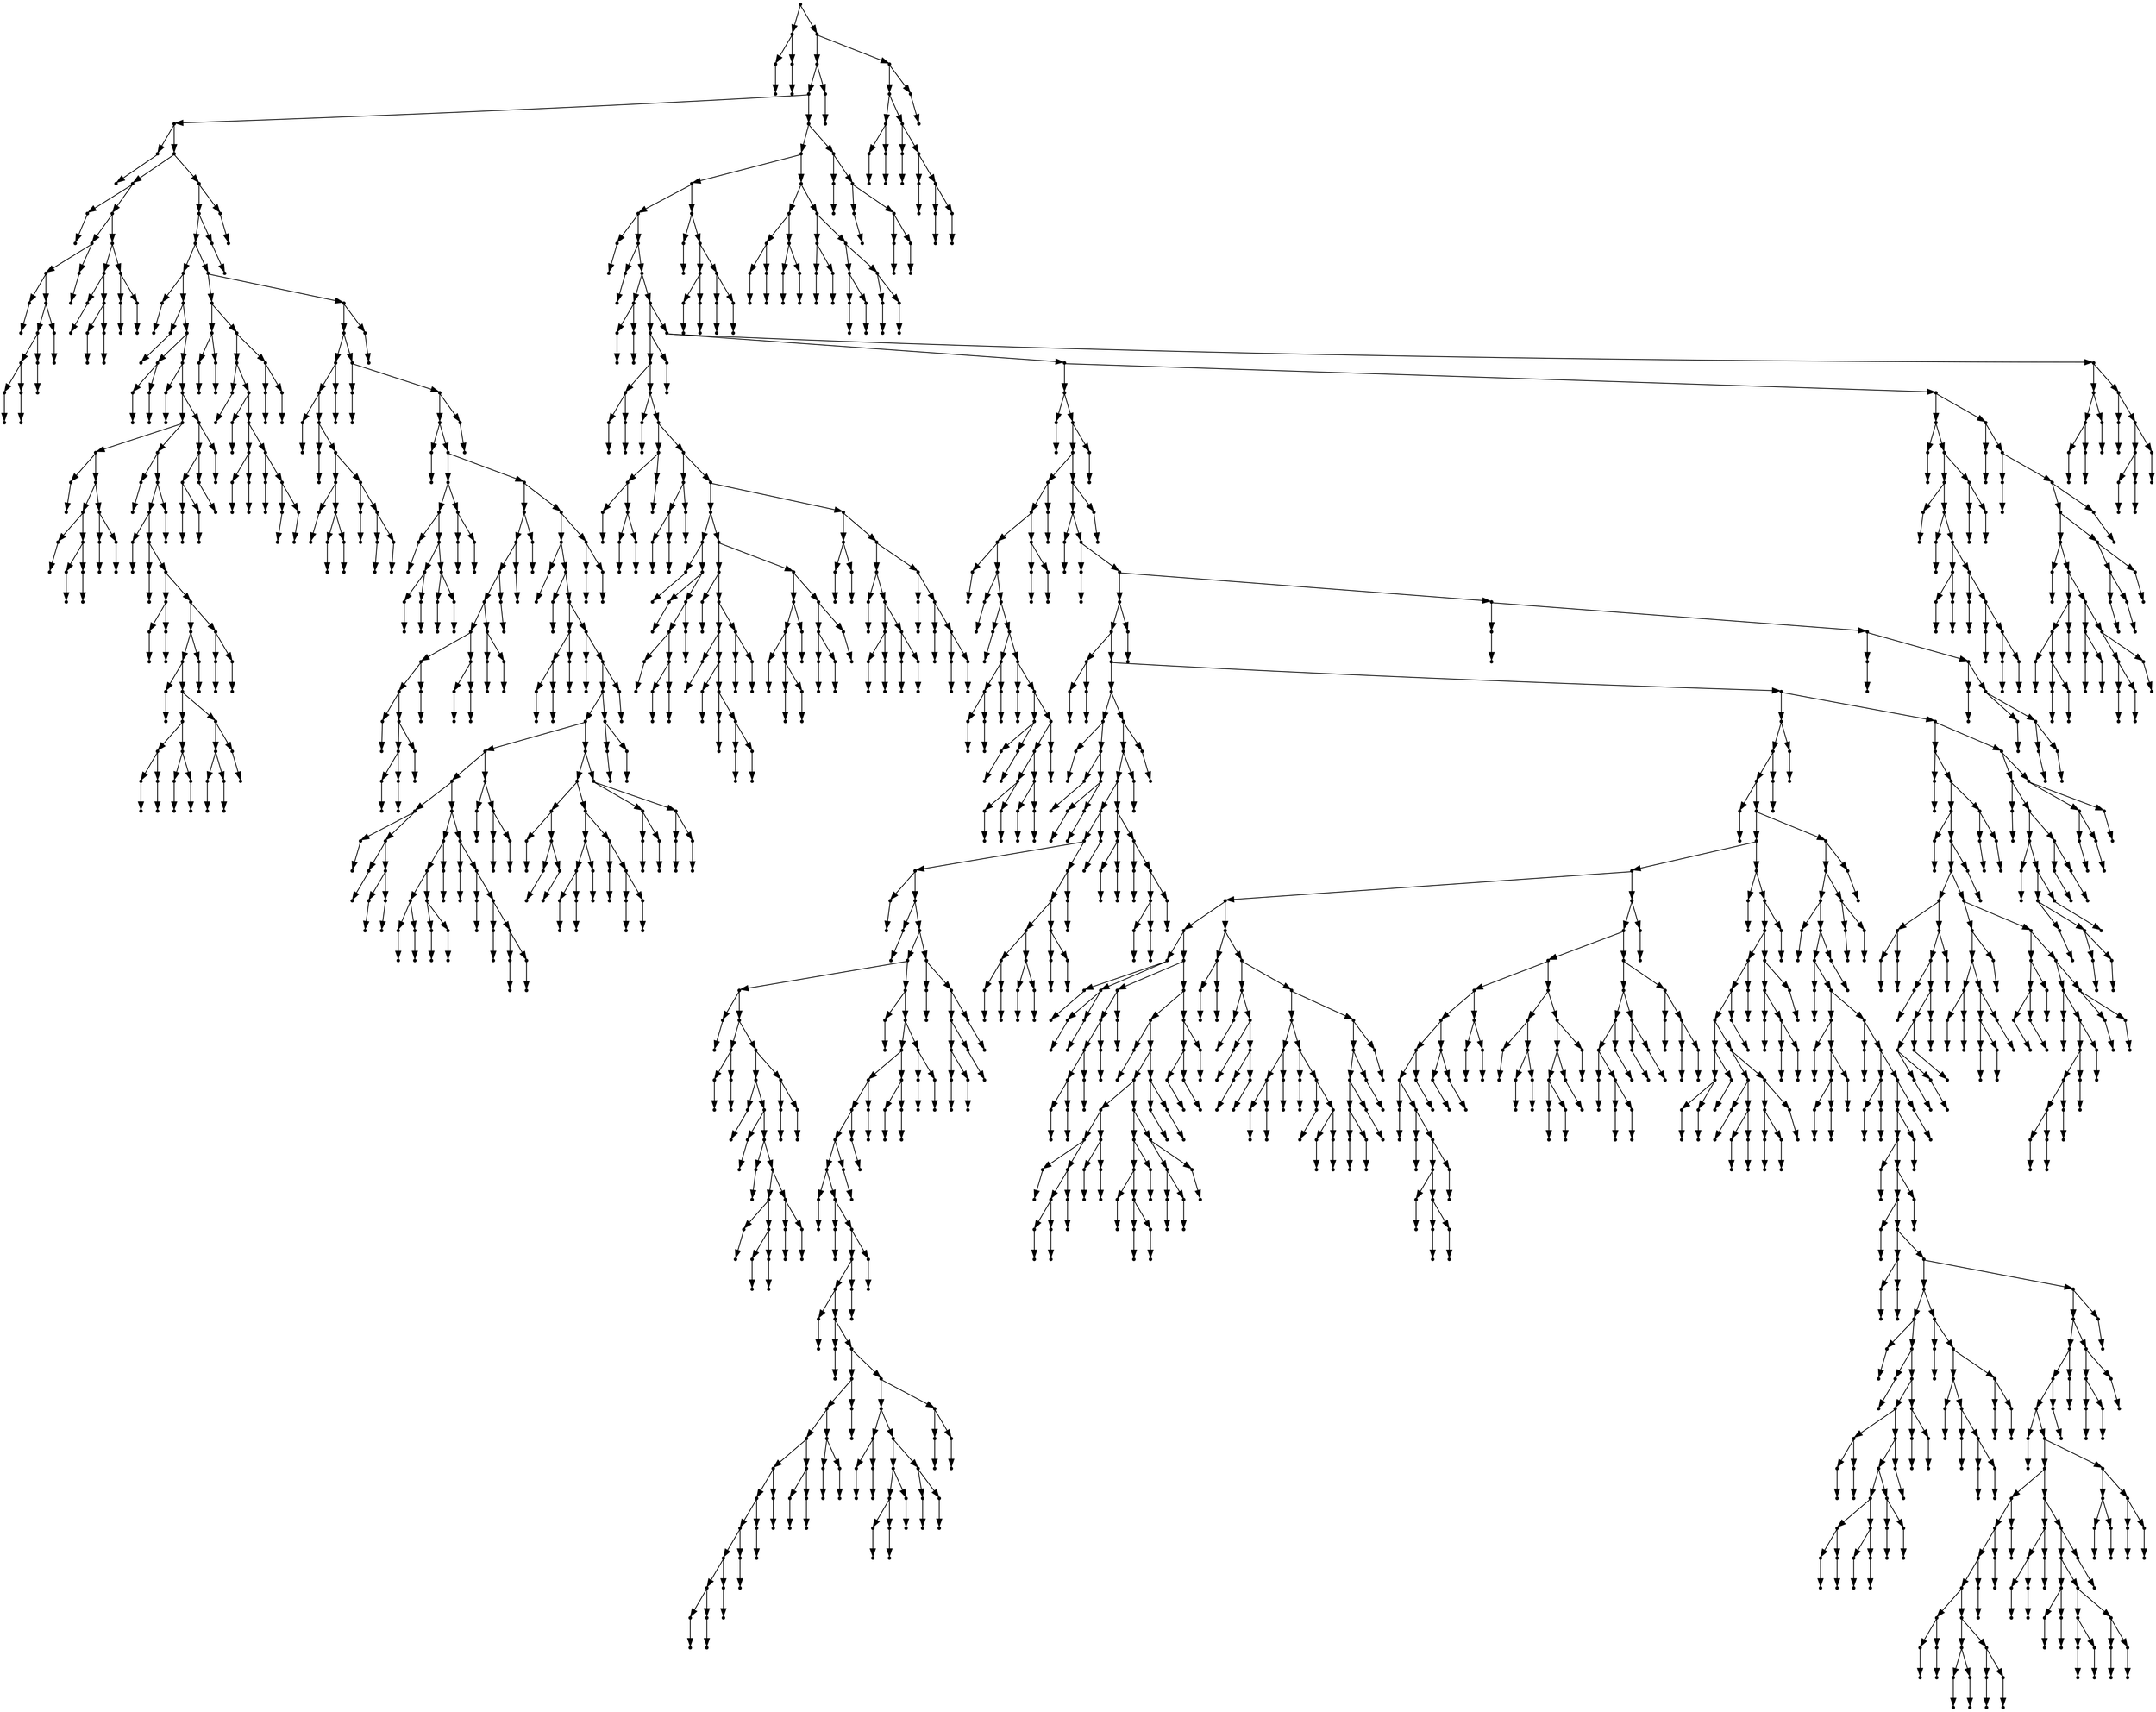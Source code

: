 digraph {
  1648 [shape=point];
  4 [shape=point];
  1 [shape=point];
  0 [shape=point];
  3 [shape=point];
  2 [shape=point];
  1647 [shape=point];
  1626 [shape=point];
  1623 [shape=point];
  396 [shape=point];
  6 [shape=point];
  5 [shape=point];
  395 [shape=point];
  41 [shape=point];
  8 [shape=point];
  7 [shape=point];
  40 [shape=point];
  25 [shape=point];
  22 [shape=point];
  10 [shape=point];
  9 [shape=point];
  21 [shape=point];
  18 [shape=point];
  15 [shape=point];
  12 [shape=point];
  11 [shape=point];
  14 [shape=point];
  13 [shape=point];
  17 [shape=point];
  16 [shape=point];
  20 [shape=point];
  19 [shape=point];
  24 [shape=point];
  23 [shape=point];
  39 [shape=point];
  33 [shape=point];
  27 [shape=point];
  26 [shape=point];
  32 [shape=point];
  29 [shape=point];
  28 [shape=point];
  31 [shape=point];
  30 [shape=point];
  38 [shape=point];
  35 [shape=point];
  34 [shape=point];
  37 [shape=point];
  36 [shape=point];
  394 [shape=point];
  391 [shape=point];
  388 [shape=point];
  136 [shape=point];
  43 [shape=point];
  42 [shape=point];
  135 [shape=point];
  45 [shape=point];
  44 [shape=point];
  134 [shape=point];
  50 [shape=point];
  47 [shape=point];
  46 [shape=point];
  49 [shape=point];
  48 [shape=point];
  133 [shape=point];
  52 [shape=point];
  51 [shape=point];
  132 [shape=point];
  120 [shape=point];
  69 [shape=point];
  54 [shape=point];
  53 [shape=point];
  68 [shape=point];
  62 [shape=point];
  56 [shape=point];
  55 [shape=point];
  61 [shape=point];
  58 [shape=point];
  57 [shape=point];
  60 [shape=point];
  59 [shape=point];
  67 [shape=point];
  64 [shape=point];
  63 [shape=point];
  66 [shape=point];
  65 [shape=point];
  119 [shape=point];
  71 [shape=point];
  70 [shape=point];
  118 [shape=point];
  115 [shape=point];
  73 [shape=point];
  72 [shape=point];
  114 [shape=point];
  75 [shape=point];
  74 [shape=point];
  113 [shape=point];
  80 [shape=point];
  77 [shape=point];
  76 [shape=point];
  79 [shape=point];
  78 [shape=point];
  112 [shape=point];
  106 [shape=point];
  103 [shape=point];
  82 [shape=point];
  81 [shape=point];
  102 [shape=point];
  93 [shape=point];
  87 [shape=point];
  84 [shape=point];
  83 [shape=point];
  86 [shape=point];
  85 [shape=point];
  92 [shape=point];
  89 [shape=point];
  88 [shape=point];
  91 [shape=point];
  90 [shape=point];
  101 [shape=point];
  98 [shape=point];
  95 [shape=point];
  94 [shape=point];
  97 [shape=point];
  96 [shape=point];
  100 [shape=point];
  99 [shape=point];
  105 [shape=point];
  104 [shape=point];
  111 [shape=point];
  108 [shape=point];
  107 [shape=point];
  110 [shape=point];
  109 [shape=point];
  117 [shape=point];
  116 [shape=point];
  131 [shape=point];
  128 [shape=point];
  125 [shape=point];
  122 [shape=point];
  121 [shape=point];
  124 [shape=point];
  123 [shape=point];
  127 [shape=point];
  126 [shape=point];
  130 [shape=point];
  129 [shape=point];
  387 [shape=point];
  168 [shape=point];
  141 [shape=point];
  138 [shape=point];
  137 [shape=point];
  140 [shape=point];
  139 [shape=point];
  167 [shape=point];
  161 [shape=point];
  143 [shape=point];
  142 [shape=point];
  160 [shape=point];
  145 [shape=point];
  144 [shape=point];
  159 [shape=point];
  150 [shape=point];
  147 [shape=point];
  146 [shape=point];
  149 [shape=point];
  148 [shape=point];
  158 [shape=point];
  152 [shape=point];
  151 [shape=point];
  157 [shape=point];
  154 [shape=point];
  153 [shape=point];
  156 [shape=point];
  155 [shape=point];
  166 [shape=point];
  163 [shape=point];
  162 [shape=point];
  165 [shape=point];
  164 [shape=point];
  386 [shape=point];
  383 [shape=point];
  194 [shape=point];
  191 [shape=point];
  170 [shape=point];
  169 [shape=point];
  190 [shape=point];
  172 [shape=point];
  171 [shape=point];
  189 [shape=point];
  180 [shape=point];
  174 [shape=point];
  173 [shape=point];
  179 [shape=point];
  176 [shape=point];
  175 [shape=point];
  178 [shape=point];
  177 [shape=point];
  188 [shape=point];
  182 [shape=point];
  181 [shape=point];
  187 [shape=point];
  184 [shape=point];
  183 [shape=point];
  186 [shape=point];
  185 [shape=point];
  193 [shape=point];
  192 [shape=point];
  382 [shape=point];
  196 [shape=point];
  195 [shape=point];
  381 [shape=point];
  378 [shape=point];
  198 [shape=point];
  197 [shape=point];
  377 [shape=point];
  218 [shape=point];
  212 [shape=point];
  200 [shape=point];
  199 [shape=point];
  211 [shape=point];
  205 [shape=point];
  202 [shape=point];
  201 [shape=point];
  204 [shape=point];
  203 [shape=point];
  210 [shape=point];
  207 [shape=point];
  206 [shape=point];
  209 [shape=point];
  208 [shape=point];
  217 [shape=point];
  214 [shape=point];
  213 [shape=point];
  216 [shape=point];
  215 [shape=point];
  376 [shape=point];
  253 [shape=point];
  250 [shape=point];
  247 [shape=point];
  244 [shape=point];
  238 [shape=point];
  232 [shape=point];
  229 [shape=point];
  220 [shape=point];
  219 [shape=point];
  228 [shape=point];
  225 [shape=point];
  222 [shape=point];
  221 [shape=point];
  224 [shape=point];
  223 [shape=point];
  227 [shape=point];
  226 [shape=point];
  231 [shape=point];
  230 [shape=point];
  237 [shape=point];
  234 [shape=point];
  233 [shape=point];
  236 [shape=point];
  235 [shape=point];
  243 [shape=point];
  240 [shape=point];
  239 [shape=point];
  242 [shape=point];
  241 [shape=point];
  246 [shape=point];
  245 [shape=point];
  249 [shape=point];
  248 [shape=point];
  252 [shape=point];
  251 [shape=point];
  375 [shape=point];
  369 [shape=point];
  255 [shape=point];
  254 [shape=point];
  368 [shape=point];
  257 [shape=point];
  256 [shape=point];
  367 [shape=point];
  265 [shape=point];
  262 [shape=point];
  259 [shape=point];
  258 [shape=point];
  261 [shape=point];
  260 [shape=point];
  264 [shape=point];
  263 [shape=point];
  366 [shape=point];
  267 [shape=point];
  266 [shape=point];
  365 [shape=point];
  362 [shape=point];
  356 [shape=point];
  317 [shape=point];
  308 [shape=point];
  278 [shape=point];
  269 [shape=point];
  268 [shape=point];
  277 [shape=point];
  271 [shape=point];
  270 [shape=point];
  276 [shape=point];
  273 [shape=point];
  272 [shape=point];
  275 [shape=point];
  274 [shape=point];
  307 [shape=point];
  292 [shape=point];
  289 [shape=point];
  283 [shape=point];
  280 [shape=point];
  279 [shape=point];
  282 [shape=point];
  281 [shape=point];
  288 [shape=point];
  285 [shape=point];
  284 [shape=point];
  287 [shape=point];
  286 [shape=point];
  291 [shape=point];
  290 [shape=point];
  306 [shape=point];
  294 [shape=point];
  293 [shape=point];
  305 [shape=point];
  296 [shape=point];
  295 [shape=point];
  304 [shape=point];
  298 [shape=point];
  297 [shape=point];
  303 [shape=point];
  300 [shape=point];
  299 [shape=point];
  302 [shape=point];
  301 [shape=point];
  316 [shape=point];
  310 [shape=point];
  309 [shape=point];
  315 [shape=point];
  312 [shape=point];
  311 [shape=point];
  314 [shape=point];
  313 [shape=point];
  355 [shape=point];
  343 [shape=point];
  325 [shape=point];
  319 [shape=point];
  318 [shape=point];
  324 [shape=point];
  321 [shape=point];
  320 [shape=point];
  323 [shape=point];
  322 [shape=point];
  342 [shape=point];
  333 [shape=point];
  330 [shape=point];
  327 [shape=point];
  326 [shape=point];
  329 [shape=point];
  328 [shape=point];
  332 [shape=point];
  331 [shape=point];
  341 [shape=point];
  335 [shape=point];
  334 [shape=point];
  340 [shape=point];
  337 [shape=point];
  336 [shape=point];
  339 [shape=point];
  338 [shape=point];
  354 [shape=point];
  348 [shape=point];
  345 [shape=point];
  344 [shape=point];
  347 [shape=point];
  346 [shape=point];
  353 [shape=point];
  350 [shape=point];
  349 [shape=point];
  352 [shape=point];
  351 [shape=point];
  361 [shape=point];
  358 [shape=point];
  357 [shape=point];
  360 [shape=point];
  359 [shape=point];
  364 [shape=point];
  363 [shape=point];
  374 [shape=point];
  371 [shape=point];
  370 [shape=point];
  373 [shape=point];
  372 [shape=point];
  380 [shape=point];
  379 [shape=point];
  385 [shape=point];
  384 [shape=point];
  390 [shape=point];
  389 [shape=point];
  393 [shape=point];
  392 [shape=point];
  1622 [shape=point];
  1610 [shape=point];
  1580 [shape=point];
  1565 [shape=point];
  398 [shape=point];
  397 [shape=point];
  1564 [shape=point];
  400 [shape=point];
  399 [shape=point];
  1563 [shape=point];
  405 [shape=point];
  402 [shape=point];
  401 [shape=point];
  404 [shape=point];
  403 [shape=point];
  1562 [shape=point];
  533 [shape=point];
  530 [shape=point];
  410 [shape=point];
  407 [shape=point];
  406 [shape=point];
  409 [shape=point];
  408 [shape=point];
  529 [shape=point];
  412 [shape=point];
  411 [shape=point];
  528 [shape=point];
  423 [shape=point];
  420 [shape=point];
  414 [shape=point];
  413 [shape=point];
  419 [shape=point];
  416 [shape=point];
  415 [shape=point];
  418 [shape=point];
  417 [shape=point];
  422 [shape=point];
  421 [shape=point];
  527 [shape=point];
  431 [shape=point];
  428 [shape=point];
  425 [shape=point];
  424 [shape=point];
  427 [shape=point];
  426 [shape=point];
  430 [shape=point];
  429 [shape=point];
  526 [shape=point];
  493 [shape=point];
  448 [shape=point];
  433 [shape=point];
  432 [shape=point];
  447 [shape=point];
  435 [shape=point];
  434 [shape=point];
  446 [shape=point];
  443 [shape=point];
  437 [shape=point];
  436 [shape=point];
  442 [shape=point];
  439 [shape=point];
  438 [shape=point];
  441 [shape=point];
  440 [shape=point];
  445 [shape=point];
  444 [shape=point];
  492 [shape=point];
  471 [shape=point];
  450 [shape=point];
  449 [shape=point];
  470 [shape=point];
  464 [shape=point];
  452 [shape=point];
  451 [shape=point];
  463 [shape=point];
  454 [shape=point];
  453 [shape=point];
  462 [shape=point];
  456 [shape=point];
  455 [shape=point];
  461 [shape=point];
  458 [shape=point];
  457 [shape=point];
  460 [shape=point];
  459 [shape=point];
  469 [shape=point];
  466 [shape=point];
  465 [shape=point];
  468 [shape=point];
  467 [shape=point];
  491 [shape=point];
  482 [shape=point];
  479 [shape=point];
  473 [shape=point];
  472 [shape=point];
  478 [shape=point];
  475 [shape=point];
  474 [shape=point];
  477 [shape=point];
  476 [shape=point];
  481 [shape=point];
  480 [shape=point];
  490 [shape=point];
  487 [shape=point];
  484 [shape=point];
  483 [shape=point];
  486 [shape=point];
  485 [shape=point];
  489 [shape=point];
  488 [shape=point];
  525 [shape=point];
  498 [shape=point];
  495 [shape=point];
  494 [shape=point];
  497 [shape=point];
  496 [shape=point];
  524 [shape=point];
  512 [shape=point];
  500 [shape=point];
  499 [shape=point];
  511 [shape=point];
  505 [shape=point];
  502 [shape=point];
  501 [shape=point];
  504 [shape=point];
  503 [shape=point];
  510 [shape=point];
  507 [shape=point];
  506 [shape=point];
  509 [shape=point];
  508 [shape=point];
  523 [shape=point];
  514 [shape=point];
  513 [shape=point];
  522 [shape=point];
  516 [shape=point];
  515 [shape=point];
  521 [shape=point];
  518 [shape=point];
  517 [shape=point];
  520 [shape=point];
  519 [shape=point];
  532 [shape=point];
  531 [shape=point];
  1561 [shape=point];
  1540 [shape=point];
  1459 [shape=point];
  535 [shape=point];
  534 [shape=point];
  1458 [shape=point];
  1455 [shape=point];
  585 [shape=point];
  582 [shape=point];
  576 [shape=point];
  537 [shape=point];
  536 [shape=point];
  575 [shape=point];
  539 [shape=point];
  538 [shape=point];
  574 [shape=point];
  541 [shape=point];
  540 [shape=point];
  573 [shape=point];
  549 [shape=point];
  546 [shape=point];
  543 [shape=point];
  542 [shape=point];
  545 [shape=point];
  544 [shape=point];
  548 [shape=point];
  547 [shape=point];
  572 [shape=point];
  551 [shape=point];
  550 [shape=point];
  571 [shape=point];
  556 [shape=point];
  553 [shape=point];
  552 [shape=point];
  555 [shape=point];
  554 [shape=point];
  570 [shape=point];
  567 [shape=point];
  561 [shape=point];
  558 [shape=point];
  557 [shape=point];
  560 [shape=point];
  559 [shape=point];
  566 [shape=point];
  563 [shape=point];
  562 [shape=point];
  565 [shape=point];
  564 [shape=point];
  569 [shape=point];
  568 [shape=point];
  581 [shape=point];
  578 [shape=point];
  577 [shape=point];
  580 [shape=point];
  579 [shape=point];
  584 [shape=point];
  583 [shape=point];
  1454 [shape=point];
  1451 [shape=point];
  587 [shape=point];
  586 [shape=point];
  1450 [shape=point];
  589 [shape=point];
  588 [shape=point];
  1449 [shape=point];
  1431 [shape=point];
  1428 [shape=point];
  594 [shape=point];
  591 [shape=point];
  590 [shape=point];
  593 [shape=point];
  592 [shape=point];
  1427 [shape=point];
  815 [shape=point];
  605 [shape=point];
  596 [shape=point];
  595 [shape=point];
  604 [shape=point];
  598 [shape=point];
  597 [shape=point];
  603 [shape=point];
  600 [shape=point];
  599 [shape=point];
  602 [shape=point];
  601 [shape=point];
  814 [shape=point];
  811 [shape=point];
  808 [shape=point];
  790 [shape=point];
  787 [shape=point];
  766 [shape=point];
  607 [shape=point];
  606 [shape=point];
  765 [shape=point];
  609 [shape=point];
  608 [shape=point];
  764 [shape=point];
  749 [shape=point];
  647 [shape=point];
  611 [shape=point];
  610 [shape=point];
  646 [shape=point];
  616 [shape=point];
  613 [shape=point];
  612 [shape=point];
  615 [shape=point];
  614 [shape=point];
  645 [shape=point];
  639 [shape=point];
  618 [shape=point];
  617 [shape=point];
  638 [shape=point];
  620 [shape=point];
  619 [shape=point];
  637 [shape=point];
  622 [shape=point];
  621 [shape=point];
  636 [shape=point];
  630 [shape=point];
  624 [shape=point];
  623 [shape=point];
  629 [shape=point];
  626 [shape=point];
  625 [shape=point];
  628 [shape=point];
  627 [shape=point];
  635 [shape=point];
  632 [shape=point];
  631 [shape=point];
  634 [shape=point];
  633 [shape=point];
  644 [shape=point];
  641 [shape=point];
  640 [shape=point];
  643 [shape=point];
  642 [shape=point];
  748 [shape=point];
  649 [shape=point];
  648 [shape=point];
  747 [shape=point];
  741 [shape=point];
  735 [shape=point];
  732 [shape=point];
  729 [shape=point];
  726 [shape=point];
  651 [shape=point];
  650 [shape=point];
  725 [shape=point];
  653 [shape=point];
  652 [shape=point];
  724 [shape=point];
  721 [shape=point];
  718 [shape=point];
  655 [shape=point];
  654 [shape=point];
  717 [shape=point];
  657 [shape=point];
  656 [shape=point];
  716 [shape=point];
  689 [shape=point];
  686 [shape=point];
  680 [shape=point];
  674 [shape=point];
  671 [shape=point];
  668 [shape=point];
  665 [shape=point];
  662 [shape=point];
  659 [shape=point];
  658 [shape=point];
  661 [shape=point];
  660 [shape=point];
  664 [shape=point];
  663 [shape=point];
  667 [shape=point];
  666 [shape=point];
  670 [shape=point];
  669 [shape=point];
  673 [shape=point];
  672 [shape=point];
  679 [shape=point];
  676 [shape=point];
  675 [shape=point];
  678 [shape=point];
  677 [shape=point];
  685 [shape=point];
  682 [shape=point];
  681 [shape=point];
  684 [shape=point];
  683 [shape=point];
  688 [shape=point];
  687 [shape=point];
  715 [shape=point];
  709 [shape=point];
  694 [shape=point];
  691 [shape=point];
  690 [shape=point];
  693 [shape=point];
  692 [shape=point];
  708 [shape=point];
  702 [shape=point];
  699 [shape=point];
  696 [shape=point];
  695 [shape=point];
  698 [shape=point];
  697 [shape=point];
  701 [shape=point];
  700 [shape=point];
  707 [shape=point];
  704 [shape=point];
  703 [shape=point];
  706 [shape=point];
  705 [shape=point];
  714 [shape=point];
  711 [shape=point];
  710 [shape=point];
  713 [shape=point];
  712 [shape=point];
  720 [shape=point];
  719 [shape=point];
  723 [shape=point];
  722 [shape=point];
  728 [shape=point];
  727 [shape=point];
  731 [shape=point];
  730 [shape=point];
  734 [shape=point];
  733 [shape=point];
  740 [shape=point];
  737 [shape=point];
  736 [shape=point];
  739 [shape=point];
  738 [shape=point];
  746 [shape=point];
  743 [shape=point];
  742 [shape=point];
  745 [shape=point];
  744 [shape=point];
  763 [shape=point];
  751 [shape=point];
  750 [shape=point];
  762 [shape=point];
  759 [shape=point];
  756 [shape=point];
  753 [shape=point];
  752 [shape=point];
  755 [shape=point];
  754 [shape=point];
  758 [shape=point];
  757 [shape=point];
  761 [shape=point];
  760 [shape=point];
  786 [shape=point];
  783 [shape=point];
  777 [shape=point];
  771 [shape=point];
  768 [shape=point];
  767 [shape=point];
  770 [shape=point];
  769 [shape=point];
  776 [shape=point];
  773 [shape=point];
  772 [shape=point];
  775 [shape=point];
  774 [shape=point];
  782 [shape=point];
  779 [shape=point];
  778 [shape=point];
  781 [shape=point];
  780 [shape=point];
  785 [shape=point];
  784 [shape=point];
  789 [shape=point];
  788 [shape=point];
  807 [shape=point];
  795 [shape=point];
  792 [shape=point];
  791 [shape=point];
  794 [shape=point];
  793 [shape=point];
  806 [shape=point];
  797 [shape=point];
  796 [shape=point];
  805 [shape=point];
  802 [shape=point];
  799 [shape=point];
  798 [shape=point];
  801 [shape=point];
  800 [shape=point];
  804 [shape=point];
  803 [shape=point];
  810 [shape=point];
  809 [shape=point];
  813 [shape=point];
  812 [shape=point];
  1426 [shape=point];
  1303 [shape=point];
  1300 [shape=point];
  1297 [shape=point];
  817 [shape=point];
  816 [shape=point];
  1296 [shape=point];
  1086 [shape=point];
  1035 [shape=point];
  951 [shape=point];
  897 [shape=point];
  825 [shape=point];
  819 [shape=point];
  818 [shape=point];
  824 [shape=point];
  821 [shape=point];
  820 [shape=point];
  823 [shape=point];
  822 [shape=point];
  896 [shape=point];
  839 [shape=point];
  836 [shape=point];
  833 [shape=point];
  830 [shape=point];
  827 [shape=point];
  826 [shape=point];
  829 [shape=point];
  828 [shape=point];
  832 [shape=point];
  831 [shape=point];
  835 [shape=point];
  834 [shape=point];
  838 [shape=point];
  837 [shape=point];
  895 [shape=point];
  886 [shape=point];
  841 [shape=point];
  840 [shape=point];
  885 [shape=point];
  879 [shape=point];
  858 [shape=point];
  852 [shape=point];
  843 [shape=point];
  842 [shape=point];
  851 [shape=point];
  848 [shape=point];
  845 [shape=point];
  844 [shape=point];
  847 [shape=point];
  846 [shape=point];
  850 [shape=point];
  849 [shape=point];
  857 [shape=point];
  854 [shape=point];
  853 [shape=point];
  856 [shape=point];
  855 [shape=point];
  878 [shape=point];
  869 [shape=point];
  866 [shape=point];
  860 [shape=point];
  859 [shape=point];
  865 [shape=point];
  862 [shape=point];
  861 [shape=point];
  864 [shape=point];
  863 [shape=point];
  868 [shape=point];
  867 [shape=point];
  877 [shape=point];
  874 [shape=point];
  871 [shape=point];
  870 [shape=point];
  873 [shape=point];
  872 [shape=point];
  876 [shape=point];
  875 [shape=point];
  884 [shape=point];
  881 [shape=point];
  880 [shape=point];
  883 [shape=point];
  882 [shape=point];
  894 [shape=point];
  891 [shape=point];
  888 [shape=point];
  887 [shape=point];
  890 [shape=point];
  889 [shape=point];
  893 [shape=point];
  892 [shape=point];
  950 [shape=point];
  902 [shape=point];
  899 [shape=point];
  898 [shape=point];
  901 [shape=point];
  900 [shape=point];
  949 [shape=point];
  913 [shape=point];
  904 [shape=point];
  903 [shape=point];
  912 [shape=point];
  906 [shape=point];
  905 [shape=point];
  911 [shape=point];
  908 [shape=point];
  907 [shape=point];
  910 [shape=point];
  909 [shape=point];
  948 [shape=point];
  933 [shape=point];
  921 [shape=point];
  918 [shape=point];
  915 [shape=point];
  914 [shape=point];
  917 [shape=point];
  916 [shape=point];
  920 [shape=point];
  919 [shape=point];
  932 [shape=point];
  923 [shape=point];
  922 [shape=point];
  931 [shape=point];
  925 [shape=point];
  924 [shape=point];
  930 [shape=point];
  927 [shape=point];
  926 [shape=point];
  929 [shape=point];
  928 [shape=point];
  947 [shape=point];
  944 [shape=point];
  941 [shape=point];
  938 [shape=point];
  935 [shape=point];
  934 [shape=point];
  937 [shape=point];
  936 [shape=point];
  940 [shape=point];
  939 [shape=point];
  943 [shape=point];
  942 [shape=point];
  946 [shape=point];
  945 [shape=point];
  1034 [shape=point];
  1031 [shape=point];
  1004 [shape=point];
  983 [shape=point];
  977 [shape=point];
  971 [shape=point];
  968 [shape=point];
  953 [shape=point];
  952 [shape=point];
  967 [shape=point];
  955 [shape=point];
  954 [shape=point];
  966 [shape=point];
  963 [shape=point];
  957 [shape=point];
  956 [shape=point];
  962 [shape=point];
  959 [shape=point];
  958 [shape=point];
  961 [shape=point];
  960 [shape=point];
  965 [shape=point];
  964 [shape=point];
  970 [shape=point];
  969 [shape=point];
  976 [shape=point];
  973 [shape=point];
  972 [shape=point];
  975 [shape=point];
  974 [shape=point];
  982 [shape=point];
  979 [shape=point];
  978 [shape=point];
  981 [shape=point];
  980 [shape=point];
  1003 [shape=point];
  991 [shape=point];
  985 [shape=point];
  984 [shape=point];
  990 [shape=point];
  987 [shape=point];
  986 [shape=point];
  989 [shape=point];
  988 [shape=point];
  1002 [shape=point];
  999 [shape=point];
  996 [shape=point];
  993 [shape=point];
  992 [shape=point];
  995 [shape=point];
  994 [shape=point];
  998 [shape=point];
  997 [shape=point];
  1001 [shape=point];
  1000 [shape=point];
  1030 [shape=point];
  1021 [shape=point];
  1015 [shape=point];
  1012 [shape=point];
  1006 [shape=point];
  1005 [shape=point];
  1011 [shape=point];
  1008 [shape=point];
  1007 [shape=point];
  1010 [shape=point];
  1009 [shape=point];
  1014 [shape=point];
  1013 [shape=point];
  1020 [shape=point];
  1017 [shape=point];
  1016 [shape=point];
  1019 [shape=point];
  1018 [shape=point];
  1029 [shape=point];
  1023 [shape=point];
  1022 [shape=point];
  1028 [shape=point];
  1025 [shape=point];
  1024 [shape=point];
  1027 [shape=point];
  1026 [shape=point];
  1033 [shape=point];
  1032 [shape=point];
  1085 [shape=point];
  1037 [shape=point];
  1036 [shape=point];
  1084 [shape=point];
  1081 [shape=point];
  1069 [shape=point];
  1066 [shape=point];
  1063 [shape=point];
  1045 [shape=point];
  1042 [shape=point];
  1039 [shape=point];
  1038 [shape=point];
  1041 [shape=point];
  1040 [shape=point];
  1044 [shape=point];
  1043 [shape=point];
  1062 [shape=point];
  1053 [shape=point];
  1047 [shape=point];
  1046 [shape=point];
  1052 [shape=point];
  1049 [shape=point];
  1048 [shape=point];
  1051 [shape=point];
  1050 [shape=point];
  1061 [shape=point];
  1058 [shape=point];
  1055 [shape=point];
  1054 [shape=point];
  1057 [shape=point];
  1056 [shape=point];
  1060 [shape=point];
  1059 [shape=point];
  1065 [shape=point];
  1064 [shape=point];
  1068 [shape=point];
  1067 [shape=point];
  1080 [shape=point];
  1077 [shape=point];
  1071 [shape=point];
  1070 [shape=point];
  1076 [shape=point];
  1073 [shape=point];
  1072 [shape=point];
  1075 [shape=point];
  1074 [shape=point];
  1079 [shape=point];
  1078 [shape=point];
  1083 [shape=point];
  1082 [shape=point];
  1295 [shape=point];
  1292 [shape=point];
  1286 [shape=point];
  1088 [shape=point];
  1087 [shape=point];
  1285 [shape=point];
  1282 [shape=point];
  1090 [shape=point];
  1089 [shape=point];
  1281 [shape=point];
  1101 [shape=point];
  1092 [shape=point];
  1091 [shape=point];
  1100 [shape=point];
  1097 [shape=point];
  1094 [shape=point];
  1093 [shape=point];
  1096 [shape=point];
  1095 [shape=point];
  1099 [shape=point];
  1098 [shape=point];
  1280 [shape=point];
  1103 [shape=point];
  1102 [shape=point];
  1279 [shape=point];
  1108 [shape=point];
  1105 [shape=point];
  1104 [shape=point];
  1107 [shape=point];
  1106 [shape=point];
  1278 [shape=point];
  1275 [shape=point];
  1272 [shape=point];
  1110 [shape=point];
  1109 [shape=point];
  1271 [shape=point];
  1268 [shape=point];
  1112 [shape=point];
  1111 [shape=point];
  1267 [shape=point];
  1117 [shape=point];
  1114 [shape=point];
  1113 [shape=point];
  1116 [shape=point];
  1115 [shape=point];
  1266 [shape=point];
  1176 [shape=point];
  1155 [shape=point];
  1119 [shape=point];
  1118 [shape=point];
  1154 [shape=point];
  1121 [shape=point];
  1120 [shape=point];
  1153 [shape=point];
  1147 [shape=point];
  1126 [shape=point];
  1123 [shape=point];
  1122 [shape=point];
  1125 [shape=point];
  1124 [shape=point];
  1146 [shape=point];
  1143 [shape=point];
  1137 [shape=point];
  1131 [shape=point];
  1128 [shape=point];
  1127 [shape=point];
  1130 [shape=point];
  1129 [shape=point];
  1136 [shape=point];
  1133 [shape=point];
  1132 [shape=point];
  1135 [shape=point];
  1134 [shape=point];
  1142 [shape=point];
  1139 [shape=point];
  1138 [shape=point];
  1141 [shape=point];
  1140 [shape=point];
  1145 [shape=point];
  1144 [shape=point];
  1152 [shape=point];
  1149 [shape=point];
  1148 [shape=point];
  1151 [shape=point];
  1150 [shape=point];
  1175 [shape=point];
  1157 [shape=point];
  1156 [shape=point];
  1174 [shape=point];
  1168 [shape=point];
  1159 [shape=point];
  1158 [shape=point];
  1167 [shape=point];
  1161 [shape=point];
  1160 [shape=point];
  1166 [shape=point];
  1163 [shape=point];
  1162 [shape=point];
  1165 [shape=point];
  1164 [shape=point];
  1173 [shape=point];
  1170 [shape=point];
  1169 [shape=point];
  1172 [shape=point];
  1171 [shape=point];
  1265 [shape=point];
  1262 [shape=point];
  1253 [shape=point];
  1250 [shape=point];
  1247 [shape=point];
  1178 [shape=point];
  1177 [shape=point];
  1246 [shape=point];
  1234 [shape=point];
  1204 [shape=point];
  1201 [shape=point];
  1198 [shape=point];
  1195 [shape=point];
  1183 [shape=point];
  1180 [shape=point];
  1179 [shape=point];
  1182 [shape=point];
  1181 [shape=point];
  1194 [shape=point];
  1188 [shape=point];
  1185 [shape=point];
  1184 [shape=point];
  1187 [shape=point];
  1186 [shape=point];
  1193 [shape=point];
  1190 [shape=point];
  1189 [shape=point];
  1192 [shape=point];
  1191 [shape=point];
  1197 [shape=point];
  1196 [shape=point];
  1200 [shape=point];
  1199 [shape=point];
  1203 [shape=point];
  1202 [shape=point];
  1233 [shape=point];
  1212 [shape=point];
  1209 [shape=point];
  1206 [shape=point];
  1205 [shape=point];
  1208 [shape=point];
  1207 [shape=point];
  1211 [shape=point];
  1210 [shape=point];
  1232 [shape=point];
  1229 [shape=point];
  1217 [shape=point];
  1214 [shape=point];
  1213 [shape=point];
  1216 [shape=point];
  1215 [shape=point];
  1228 [shape=point];
  1222 [shape=point];
  1219 [shape=point];
  1218 [shape=point];
  1221 [shape=point];
  1220 [shape=point];
  1227 [shape=point];
  1224 [shape=point];
  1223 [shape=point];
  1226 [shape=point];
  1225 [shape=point];
  1231 [shape=point];
  1230 [shape=point];
  1245 [shape=point];
  1239 [shape=point];
  1236 [shape=point];
  1235 [shape=point];
  1238 [shape=point];
  1237 [shape=point];
  1244 [shape=point];
  1241 [shape=point];
  1240 [shape=point];
  1243 [shape=point];
  1242 [shape=point];
  1249 [shape=point];
  1248 [shape=point];
  1252 [shape=point];
  1251 [shape=point];
  1261 [shape=point];
  1258 [shape=point];
  1255 [shape=point];
  1254 [shape=point];
  1257 [shape=point];
  1256 [shape=point];
  1260 [shape=point];
  1259 [shape=point];
  1264 [shape=point];
  1263 [shape=point];
  1270 [shape=point];
  1269 [shape=point];
  1274 [shape=point];
  1273 [shape=point];
  1277 [shape=point];
  1276 [shape=point];
  1284 [shape=point];
  1283 [shape=point];
  1291 [shape=point];
  1288 [shape=point];
  1287 [shape=point];
  1290 [shape=point];
  1289 [shape=point];
  1294 [shape=point];
  1293 [shape=point];
  1299 [shape=point];
  1298 [shape=point];
  1302 [shape=point];
  1301 [shape=point];
  1425 [shape=point];
  1392 [shape=point];
  1305 [shape=point];
  1304 [shape=point];
  1391 [shape=point];
  1385 [shape=point];
  1307 [shape=point];
  1306 [shape=point];
  1384 [shape=point];
  1381 [shape=point];
  1330 [shape=point];
  1312 [shape=point];
  1309 [shape=point];
  1308 [shape=point];
  1311 [shape=point];
  1310 [shape=point];
  1329 [shape=point];
  1326 [shape=point];
  1314 [shape=point];
  1313 [shape=point];
  1325 [shape=point];
  1322 [shape=point];
  1319 [shape=point];
  1316 [shape=point];
  1315 [shape=point];
  1318 [shape=point];
  1317 [shape=point];
  1321 [shape=point];
  1320 [shape=point];
  1324 [shape=point];
  1323 [shape=point];
  1328 [shape=point];
  1327 [shape=point];
  1380 [shape=point];
  1347 [shape=point];
  1344 [shape=point];
  1335 [shape=point];
  1332 [shape=point];
  1331 [shape=point];
  1334 [shape=point];
  1333 [shape=point];
  1343 [shape=point];
  1340 [shape=point];
  1337 [shape=point];
  1336 [shape=point];
  1339 [shape=point];
  1338 [shape=point];
  1342 [shape=point];
  1341 [shape=point];
  1346 [shape=point];
  1345 [shape=point];
  1379 [shape=point];
  1355 [shape=point];
  1352 [shape=point];
  1349 [shape=point];
  1348 [shape=point];
  1351 [shape=point];
  1350 [shape=point];
  1354 [shape=point];
  1353 [shape=point];
  1378 [shape=point];
  1372 [shape=point];
  1357 [shape=point];
  1356 [shape=point];
  1371 [shape=point];
  1368 [shape=point];
  1365 [shape=point];
  1362 [shape=point];
  1359 [shape=point];
  1358 [shape=point];
  1361 [shape=point];
  1360 [shape=point];
  1364 [shape=point];
  1363 [shape=point];
  1367 [shape=point];
  1366 [shape=point];
  1370 [shape=point];
  1369 [shape=point];
  1377 [shape=point];
  1374 [shape=point];
  1373 [shape=point];
  1376 [shape=point];
  1375 [shape=point];
  1383 [shape=point];
  1382 [shape=point];
  1390 [shape=point];
  1387 [shape=point];
  1386 [shape=point];
  1389 [shape=point];
  1388 [shape=point];
  1424 [shape=point];
  1415 [shape=point];
  1394 [shape=point];
  1393 [shape=point];
  1414 [shape=point];
  1408 [shape=point];
  1396 [shape=point];
  1395 [shape=point];
  1407 [shape=point];
  1404 [shape=point];
  1398 [shape=point];
  1397 [shape=point];
  1403 [shape=point];
  1400 [shape=point];
  1399 [shape=point];
  1402 [shape=point];
  1401 [shape=point];
  1406 [shape=point];
  1405 [shape=point];
  1413 [shape=point];
  1410 [shape=point];
  1409 [shape=point];
  1412 [shape=point];
  1411 [shape=point];
  1423 [shape=point];
  1420 [shape=point];
  1417 [shape=point];
  1416 [shape=point];
  1419 [shape=point];
  1418 [shape=point];
  1422 [shape=point];
  1421 [shape=point];
  1430 [shape=point];
  1429 [shape=point];
  1448 [shape=point];
  1433 [shape=point];
  1432 [shape=point];
  1447 [shape=point];
  1435 [shape=point];
  1434 [shape=point];
  1446 [shape=point];
  1437 [shape=point];
  1436 [shape=point];
  1445 [shape=point];
  1439 [shape=point];
  1438 [shape=point];
  1444 [shape=point];
  1441 [shape=point];
  1440 [shape=point];
  1443 [shape=point];
  1442 [shape=point];
  1453 [shape=point];
  1452 [shape=point];
  1457 [shape=point];
  1456 [shape=point];
  1539 [shape=point];
  1491 [shape=point];
  1461 [shape=point];
  1460 [shape=point];
  1490 [shape=point];
  1484 [shape=point];
  1463 [shape=point];
  1462 [shape=point];
  1483 [shape=point];
  1465 [shape=point];
  1464 [shape=point];
  1482 [shape=point];
  1470 [shape=point];
  1467 [shape=point];
  1466 [shape=point];
  1469 [shape=point];
  1468 [shape=point];
  1481 [shape=point];
  1472 [shape=point];
  1471 [shape=point];
  1480 [shape=point];
  1474 [shape=point];
  1473 [shape=point];
  1479 [shape=point];
  1476 [shape=point];
  1475 [shape=point];
  1478 [shape=point];
  1477 [shape=point];
  1489 [shape=point];
  1486 [shape=point];
  1485 [shape=point];
  1488 [shape=point];
  1487 [shape=point];
  1538 [shape=point];
  1493 [shape=point];
  1492 [shape=point];
  1537 [shape=point];
  1495 [shape=point];
  1494 [shape=point];
  1536 [shape=point];
  1533 [shape=point];
  1524 [shape=point];
  1497 [shape=point];
  1496 [shape=point];
  1523 [shape=point];
  1508 [shape=point];
  1505 [shape=point];
  1499 [shape=point];
  1498 [shape=point];
  1504 [shape=point];
  1501 [shape=point];
  1500 [shape=point];
  1503 [shape=point];
  1502 [shape=point];
  1507 [shape=point];
  1506 [shape=point];
  1522 [shape=point];
  1513 [shape=point];
  1510 [shape=point];
  1509 [shape=point];
  1512 [shape=point];
  1511 [shape=point];
  1521 [shape=point];
  1518 [shape=point];
  1515 [shape=point];
  1514 [shape=point];
  1517 [shape=point];
  1516 [shape=point];
  1520 [shape=point];
  1519 [shape=point];
  1532 [shape=point];
  1529 [shape=point];
  1526 [shape=point];
  1525 [shape=point];
  1528 [shape=point];
  1527 [shape=point];
  1531 [shape=point];
  1530 [shape=point];
  1535 [shape=point];
  1534 [shape=point];
  1560 [shape=point];
  1548 [shape=point];
  1545 [shape=point];
  1542 [shape=point];
  1541 [shape=point];
  1544 [shape=point];
  1543 [shape=point];
  1547 [shape=point];
  1546 [shape=point];
  1559 [shape=point];
  1550 [shape=point];
  1549 [shape=point];
  1558 [shape=point];
  1555 [shape=point];
  1552 [shape=point];
  1551 [shape=point];
  1554 [shape=point];
  1553 [shape=point];
  1557 [shape=point];
  1556 [shape=point];
  1579 [shape=point];
  1567 [shape=point];
  1566 [shape=point];
  1578 [shape=point];
  1572 [shape=point];
  1569 [shape=point];
  1568 [shape=point];
  1571 [shape=point];
  1570 [shape=point];
  1577 [shape=point];
  1574 [shape=point];
  1573 [shape=point];
  1576 [shape=point];
  1575 [shape=point];
  1609 [shape=point];
  1591 [shape=point];
  1585 [shape=point];
  1582 [shape=point];
  1581 [shape=point];
  1584 [shape=point];
  1583 [shape=point];
  1590 [shape=point];
  1587 [shape=point];
  1586 [shape=point];
  1589 [shape=point];
  1588 [shape=point];
  1608 [shape=point];
  1596 [shape=point];
  1593 [shape=point];
  1592 [shape=point];
  1595 [shape=point];
  1594 [shape=point];
  1607 [shape=point];
  1601 [shape=point];
  1598 [shape=point];
  1597 [shape=point];
  1600 [shape=point];
  1599 [shape=point];
  1606 [shape=point];
  1603 [shape=point];
  1602 [shape=point];
  1605 [shape=point];
  1604 [shape=point];
  1621 [shape=point];
  1612 [shape=point];
  1611 [shape=point];
  1620 [shape=point];
  1614 [shape=point];
  1613 [shape=point];
  1619 [shape=point];
  1616 [shape=point];
  1615 [shape=point];
  1618 [shape=point];
  1617 [shape=point];
  1625 [shape=point];
  1624 [shape=point];
  1646 [shape=point];
  1643 [shape=point];
  1631 [shape=point];
  1628 [shape=point];
  1627 [shape=point];
  1630 [shape=point];
  1629 [shape=point];
  1642 [shape=point];
  1633 [shape=point];
  1632 [shape=point];
  1641 [shape=point];
  1635 [shape=point];
  1634 [shape=point];
  1640 [shape=point];
  1637 [shape=point];
  1636 [shape=point];
  1639 [shape=point];
  1638 [shape=point];
  1645 [shape=point];
  1644 [shape=point];
1648 -> 4;
4 -> 1;
1 -> 0;
4 -> 3;
3 -> 2;
1648 -> 1647;
1647 -> 1626;
1626 -> 1623;
1623 -> 396;
396 -> 6;
6 -> 5;
396 -> 395;
395 -> 41;
41 -> 8;
8 -> 7;
41 -> 40;
40 -> 25;
25 -> 22;
22 -> 10;
10 -> 9;
22 -> 21;
21 -> 18;
18 -> 15;
15 -> 12;
12 -> 11;
15 -> 14;
14 -> 13;
18 -> 17;
17 -> 16;
21 -> 20;
20 -> 19;
25 -> 24;
24 -> 23;
40 -> 39;
39 -> 33;
33 -> 27;
27 -> 26;
33 -> 32;
32 -> 29;
29 -> 28;
32 -> 31;
31 -> 30;
39 -> 38;
38 -> 35;
35 -> 34;
38 -> 37;
37 -> 36;
395 -> 394;
394 -> 391;
391 -> 388;
388 -> 136;
136 -> 43;
43 -> 42;
136 -> 135;
135 -> 45;
45 -> 44;
135 -> 134;
134 -> 50;
50 -> 47;
47 -> 46;
50 -> 49;
49 -> 48;
134 -> 133;
133 -> 52;
52 -> 51;
133 -> 132;
132 -> 120;
120 -> 69;
69 -> 54;
54 -> 53;
69 -> 68;
68 -> 62;
62 -> 56;
56 -> 55;
62 -> 61;
61 -> 58;
58 -> 57;
61 -> 60;
60 -> 59;
68 -> 67;
67 -> 64;
64 -> 63;
67 -> 66;
66 -> 65;
120 -> 119;
119 -> 71;
71 -> 70;
119 -> 118;
118 -> 115;
115 -> 73;
73 -> 72;
115 -> 114;
114 -> 75;
75 -> 74;
114 -> 113;
113 -> 80;
80 -> 77;
77 -> 76;
80 -> 79;
79 -> 78;
113 -> 112;
112 -> 106;
106 -> 103;
103 -> 82;
82 -> 81;
103 -> 102;
102 -> 93;
93 -> 87;
87 -> 84;
84 -> 83;
87 -> 86;
86 -> 85;
93 -> 92;
92 -> 89;
89 -> 88;
92 -> 91;
91 -> 90;
102 -> 101;
101 -> 98;
98 -> 95;
95 -> 94;
98 -> 97;
97 -> 96;
101 -> 100;
100 -> 99;
106 -> 105;
105 -> 104;
112 -> 111;
111 -> 108;
108 -> 107;
111 -> 110;
110 -> 109;
118 -> 117;
117 -> 116;
132 -> 131;
131 -> 128;
128 -> 125;
125 -> 122;
122 -> 121;
125 -> 124;
124 -> 123;
128 -> 127;
127 -> 126;
131 -> 130;
130 -> 129;
388 -> 387;
387 -> 168;
168 -> 141;
141 -> 138;
138 -> 137;
141 -> 140;
140 -> 139;
168 -> 167;
167 -> 161;
161 -> 143;
143 -> 142;
161 -> 160;
160 -> 145;
145 -> 144;
160 -> 159;
159 -> 150;
150 -> 147;
147 -> 146;
150 -> 149;
149 -> 148;
159 -> 158;
158 -> 152;
152 -> 151;
158 -> 157;
157 -> 154;
154 -> 153;
157 -> 156;
156 -> 155;
167 -> 166;
166 -> 163;
163 -> 162;
166 -> 165;
165 -> 164;
387 -> 386;
386 -> 383;
383 -> 194;
194 -> 191;
191 -> 170;
170 -> 169;
191 -> 190;
190 -> 172;
172 -> 171;
190 -> 189;
189 -> 180;
180 -> 174;
174 -> 173;
180 -> 179;
179 -> 176;
176 -> 175;
179 -> 178;
178 -> 177;
189 -> 188;
188 -> 182;
182 -> 181;
188 -> 187;
187 -> 184;
184 -> 183;
187 -> 186;
186 -> 185;
194 -> 193;
193 -> 192;
383 -> 382;
382 -> 196;
196 -> 195;
382 -> 381;
381 -> 378;
378 -> 198;
198 -> 197;
378 -> 377;
377 -> 218;
218 -> 212;
212 -> 200;
200 -> 199;
212 -> 211;
211 -> 205;
205 -> 202;
202 -> 201;
205 -> 204;
204 -> 203;
211 -> 210;
210 -> 207;
207 -> 206;
210 -> 209;
209 -> 208;
218 -> 217;
217 -> 214;
214 -> 213;
217 -> 216;
216 -> 215;
377 -> 376;
376 -> 253;
253 -> 250;
250 -> 247;
247 -> 244;
244 -> 238;
238 -> 232;
232 -> 229;
229 -> 220;
220 -> 219;
229 -> 228;
228 -> 225;
225 -> 222;
222 -> 221;
225 -> 224;
224 -> 223;
228 -> 227;
227 -> 226;
232 -> 231;
231 -> 230;
238 -> 237;
237 -> 234;
234 -> 233;
237 -> 236;
236 -> 235;
244 -> 243;
243 -> 240;
240 -> 239;
243 -> 242;
242 -> 241;
247 -> 246;
246 -> 245;
250 -> 249;
249 -> 248;
253 -> 252;
252 -> 251;
376 -> 375;
375 -> 369;
369 -> 255;
255 -> 254;
369 -> 368;
368 -> 257;
257 -> 256;
368 -> 367;
367 -> 265;
265 -> 262;
262 -> 259;
259 -> 258;
262 -> 261;
261 -> 260;
265 -> 264;
264 -> 263;
367 -> 366;
366 -> 267;
267 -> 266;
366 -> 365;
365 -> 362;
362 -> 356;
356 -> 317;
317 -> 308;
308 -> 278;
278 -> 269;
269 -> 268;
278 -> 277;
277 -> 271;
271 -> 270;
277 -> 276;
276 -> 273;
273 -> 272;
276 -> 275;
275 -> 274;
308 -> 307;
307 -> 292;
292 -> 289;
289 -> 283;
283 -> 280;
280 -> 279;
283 -> 282;
282 -> 281;
289 -> 288;
288 -> 285;
285 -> 284;
288 -> 287;
287 -> 286;
292 -> 291;
291 -> 290;
307 -> 306;
306 -> 294;
294 -> 293;
306 -> 305;
305 -> 296;
296 -> 295;
305 -> 304;
304 -> 298;
298 -> 297;
304 -> 303;
303 -> 300;
300 -> 299;
303 -> 302;
302 -> 301;
317 -> 316;
316 -> 310;
310 -> 309;
316 -> 315;
315 -> 312;
312 -> 311;
315 -> 314;
314 -> 313;
356 -> 355;
355 -> 343;
343 -> 325;
325 -> 319;
319 -> 318;
325 -> 324;
324 -> 321;
321 -> 320;
324 -> 323;
323 -> 322;
343 -> 342;
342 -> 333;
333 -> 330;
330 -> 327;
327 -> 326;
330 -> 329;
329 -> 328;
333 -> 332;
332 -> 331;
342 -> 341;
341 -> 335;
335 -> 334;
341 -> 340;
340 -> 337;
337 -> 336;
340 -> 339;
339 -> 338;
355 -> 354;
354 -> 348;
348 -> 345;
345 -> 344;
348 -> 347;
347 -> 346;
354 -> 353;
353 -> 350;
350 -> 349;
353 -> 352;
352 -> 351;
362 -> 361;
361 -> 358;
358 -> 357;
361 -> 360;
360 -> 359;
365 -> 364;
364 -> 363;
375 -> 374;
374 -> 371;
371 -> 370;
374 -> 373;
373 -> 372;
381 -> 380;
380 -> 379;
386 -> 385;
385 -> 384;
391 -> 390;
390 -> 389;
394 -> 393;
393 -> 392;
1623 -> 1622;
1622 -> 1610;
1610 -> 1580;
1580 -> 1565;
1565 -> 398;
398 -> 397;
1565 -> 1564;
1564 -> 400;
400 -> 399;
1564 -> 1563;
1563 -> 405;
405 -> 402;
402 -> 401;
405 -> 404;
404 -> 403;
1563 -> 1562;
1562 -> 533;
533 -> 530;
530 -> 410;
410 -> 407;
407 -> 406;
410 -> 409;
409 -> 408;
530 -> 529;
529 -> 412;
412 -> 411;
529 -> 528;
528 -> 423;
423 -> 420;
420 -> 414;
414 -> 413;
420 -> 419;
419 -> 416;
416 -> 415;
419 -> 418;
418 -> 417;
423 -> 422;
422 -> 421;
528 -> 527;
527 -> 431;
431 -> 428;
428 -> 425;
425 -> 424;
428 -> 427;
427 -> 426;
431 -> 430;
430 -> 429;
527 -> 526;
526 -> 493;
493 -> 448;
448 -> 433;
433 -> 432;
448 -> 447;
447 -> 435;
435 -> 434;
447 -> 446;
446 -> 443;
443 -> 437;
437 -> 436;
443 -> 442;
442 -> 439;
439 -> 438;
442 -> 441;
441 -> 440;
446 -> 445;
445 -> 444;
493 -> 492;
492 -> 471;
471 -> 450;
450 -> 449;
471 -> 470;
470 -> 464;
464 -> 452;
452 -> 451;
464 -> 463;
463 -> 454;
454 -> 453;
463 -> 462;
462 -> 456;
456 -> 455;
462 -> 461;
461 -> 458;
458 -> 457;
461 -> 460;
460 -> 459;
470 -> 469;
469 -> 466;
466 -> 465;
469 -> 468;
468 -> 467;
492 -> 491;
491 -> 482;
482 -> 479;
479 -> 473;
473 -> 472;
479 -> 478;
478 -> 475;
475 -> 474;
478 -> 477;
477 -> 476;
482 -> 481;
481 -> 480;
491 -> 490;
490 -> 487;
487 -> 484;
484 -> 483;
487 -> 486;
486 -> 485;
490 -> 489;
489 -> 488;
526 -> 525;
525 -> 498;
498 -> 495;
495 -> 494;
498 -> 497;
497 -> 496;
525 -> 524;
524 -> 512;
512 -> 500;
500 -> 499;
512 -> 511;
511 -> 505;
505 -> 502;
502 -> 501;
505 -> 504;
504 -> 503;
511 -> 510;
510 -> 507;
507 -> 506;
510 -> 509;
509 -> 508;
524 -> 523;
523 -> 514;
514 -> 513;
523 -> 522;
522 -> 516;
516 -> 515;
522 -> 521;
521 -> 518;
518 -> 517;
521 -> 520;
520 -> 519;
533 -> 532;
532 -> 531;
1562 -> 1561;
1561 -> 1540;
1540 -> 1459;
1459 -> 535;
535 -> 534;
1459 -> 1458;
1458 -> 1455;
1455 -> 585;
585 -> 582;
582 -> 576;
576 -> 537;
537 -> 536;
576 -> 575;
575 -> 539;
539 -> 538;
575 -> 574;
574 -> 541;
541 -> 540;
574 -> 573;
573 -> 549;
549 -> 546;
546 -> 543;
543 -> 542;
546 -> 545;
545 -> 544;
549 -> 548;
548 -> 547;
573 -> 572;
572 -> 551;
551 -> 550;
572 -> 571;
571 -> 556;
556 -> 553;
553 -> 552;
556 -> 555;
555 -> 554;
571 -> 570;
570 -> 567;
567 -> 561;
561 -> 558;
558 -> 557;
561 -> 560;
560 -> 559;
567 -> 566;
566 -> 563;
563 -> 562;
566 -> 565;
565 -> 564;
570 -> 569;
569 -> 568;
582 -> 581;
581 -> 578;
578 -> 577;
581 -> 580;
580 -> 579;
585 -> 584;
584 -> 583;
1455 -> 1454;
1454 -> 1451;
1451 -> 587;
587 -> 586;
1451 -> 1450;
1450 -> 589;
589 -> 588;
1450 -> 1449;
1449 -> 1431;
1431 -> 1428;
1428 -> 594;
594 -> 591;
591 -> 590;
594 -> 593;
593 -> 592;
1428 -> 1427;
1427 -> 815;
815 -> 605;
605 -> 596;
596 -> 595;
605 -> 604;
604 -> 598;
598 -> 597;
604 -> 603;
603 -> 600;
600 -> 599;
603 -> 602;
602 -> 601;
815 -> 814;
814 -> 811;
811 -> 808;
808 -> 790;
790 -> 787;
787 -> 766;
766 -> 607;
607 -> 606;
766 -> 765;
765 -> 609;
609 -> 608;
765 -> 764;
764 -> 749;
749 -> 647;
647 -> 611;
611 -> 610;
647 -> 646;
646 -> 616;
616 -> 613;
613 -> 612;
616 -> 615;
615 -> 614;
646 -> 645;
645 -> 639;
639 -> 618;
618 -> 617;
639 -> 638;
638 -> 620;
620 -> 619;
638 -> 637;
637 -> 622;
622 -> 621;
637 -> 636;
636 -> 630;
630 -> 624;
624 -> 623;
630 -> 629;
629 -> 626;
626 -> 625;
629 -> 628;
628 -> 627;
636 -> 635;
635 -> 632;
632 -> 631;
635 -> 634;
634 -> 633;
645 -> 644;
644 -> 641;
641 -> 640;
644 -> 643;
643 -> 642;
749 -> 748;
748 -> 649;
649 -> 648;
748 -> 747;
747 -> 741;
741 -> 735;
735 -> 732;
732 -> 729;
729 -> 726;
726 -> 651;
651 -> 650;
726 -> 725;
725 -> 653;
653 -> 652;
725 -> 724;
724 -> 721;
721 -> 718;
718 -> 655;
655 -> 654;
718 -> 717;
717 -> 657;
657 -> 656;
717 -> 716;
716 -> 689;
689 -> 686;
686 -> 680;
680 -> 674;
674 -> 671;
671 -> 668;
668 -> 665;
665 -> 662;
662 -> 659;
659 -> 658;
662 -> 661;
661 -> 660;
665 -> 664;
664 -> 663;
668 -> 667;
667 -> 666;
671 -> 670;
670 -> 669;
674 -> 673;
673 -> 672;
680 -> 679;
679 -> 676;
676 -> 675;
679 -> 678;
678 -> 677;
686 -> 685;
685 -> 682;
682 -> 681;
685 -> 684;
684 -> 683;
689 -> 688;
688 -> 687;
716 -> 715;
715 -> 709;
709 -> 694;
694 -> 691;
691 -> 690;
694 -> 693;
693 -> 692;
709 -> 708;
708 -> 702;
702 -> 699;
699 -> 696;
696 -> 695;
699 -> 698;
698 -> 697;
702 -> 701;
701 -> 700;
708 -> 707;
707 -> 704;
704 -> 703;
707 -> 706;
706 -> 705;
715 -> 714;
714 -> 711;
711 -> 710;
714 -> 713;
713 -> 712;
721 -> 720;
720 -> 719;
724 -> 723;
723 -> 722;
729 -> 728;
728 -> 727;
732 -> 731;
731 -> 730;
735 -> 734;
734 -> 733;
741 -> 740;
740 -> 737;
737 -> 736;
740 -> 739;
739 -> 738;
747 -> 746;
746 -> 743;
743 -> 742;
746 -> 745;
745 -> 744;
764 -> 763;
763 -> 751;
751 -> 750;
763 -> 762;
762 -> 759;
759 -> 756;
756 -> 753;
753 -> 752;
756 -> 755;
755 -> 754;
759 -> 758;
758 -> 757;
762 -> 761;
761 -> 760;
787 -> 786;
786 -> 783;
783 -> 777;
777 -> 771;
771 -> 768;
768 -> 767;
771 -> 770;
770 -> 769;
777 -> 776;
776 -> 773;
773 -> 772;
776 -> 775;
775 -> 774;
783 -> 782;
782 -> 779;
779 -> 778;
782 -> 781;
781 -> 780;
786 -> 785;
785 -> 784;
790 -> 789;
789 -> 788;
808 -> 807;
807 -> 795;
795 -> 792;
792 -> 791;
795 -> 794;
794 -> 793;
807 -> 806;
806 -> 797;
797 -> 796;
806 -> 805;
805 -> 802;
802 -> 799;
799 -> 798;
802 -> 801;
801 -> 800;
805 -> 804;
804 -> 803;
811 -> 810;
810 -> 809;
814 -> 813;
813 -> 812;
1427 -> 1426;
1426 -> 1303;
1303 -> 1300;
1300 -> 1297;
1297 -> 817;
817 -> 816;
1297 -> 1296;
1296 -> 1086;
1086 -> 1035;
1035 -> 951;
951 -> 897;
897 -> 825;
825 -> 819;
819 -> 818;
825 -> 824;
824 -> 821;
821 -> 820;
824 -> 823;
823 -> 822;
897 -> 896;
896 -> 839;
839 -> 836;
836 -> 833;
833 -> 830;
830 -> 827;
827 -> 826;
830 -> 829;
829 -> 828;
833 -> 832;
832 -> 831;
836 -> 835;
835 -> 834;
839 -> 838;
838 -> 837;
896 -> 895;
895 -> 886;
886 -> 841;
841 -> 840;
886 -> 885;
885 -> 879;
879 -> 858;
858 -> 852;
852 -> 843;
843 -> 842;
852 -> 851;
851 -> 848;
848 -> 845;
845 -> 844;
848 -> 847;
847 -> 846;
851 -> 850;
850 -> 849;
858 -> 857;
857 -> 854;
854 -> 853;
857 -> 856;
856 -> 855;
879 -> 878;
878 -> 869;
869 -> 866;
866 -> 860;
860 -> 859;
866 -> 865;
865 -> 862;
862 -> 861;
865 -> 864;
864 -> 863;
869 -> 868;
868 -> 867;
878 -> 877;
877 -> 874;
874 -> 871;
871 -> 870;
874 -> 873;
873 -> 872;
877 -> 876;
876 -> 875;
885 -> 884;
884 -> 881;
881 -> 880;
884 -> 883;
883 -> 882;
895 -> 894;
894 -> 891;
891 -> 888;
888 -> 887;
891 -> 890;
890 -> 889;
894 -> 893;
893 -> 892;
951 -> 950;
950 -> 902;
902 -> 899;
899 -> 898;
902 -> 901;
901 -> 900;
950 -> 949;
949 -> 913;
913 -> 904;
904 -> 903;
913 -> 912;
912 -> 906;
906 -> 905;
912 -> 911;
911 -> 908;
908 -> 907;
911 -> 910;
910 -> 909;
949 -> 948;
948 -> 933;
933 -> 921;
921 -> 918;
918 -> 915;
915 -> 914;
918 -> 917;
917 -> 916;
921 -> 920;
920 -> 919;
933 -> 932;
932 -> 923;
923 -> 922;
932 -> 931;
931 -> 925;
925 -> 924;
931 -> 930;
930 -> 927;
927 -> 926;
930 -> 929;
929 -> 928;
948 -> 947;
947 -> 944;
944 -> 941;
941 -> 938;
938 -> 935;
935 -> 934;
938 -> 937;
937 -> 936;
941 -> 940;
940 -> 939;
944 -> 943;
943 -> 942;
947 -> 946;
946 -> 945;
1035 -> 1034;
1034 -> 1031;
1031 -> 1004;
1004 -> 983;
983 -> 977;
977 -> 971;
971 -> 968;
968 -> 953;
953 -> 952;
968 -> 967;
967 -> 955;
955 -> 954;
967 -> 966;
966 -> 963;
963 -> 957;
957 -> 956;
963 -> 962;
962 -> 959;
959 -> 958;
962 -> 961;
961 -> 960;
966 -> 965;
965 -> 964;
971 -> 970;
970 -> 969;
977 -> 976;
976 -> 973;
973 -> 972;
976 -> 975;
975 -> 974;
983 -> 982;
982 -> 979;
979 -> 978;
982 -> 981;
981 -> 980;
1004 -> 1003;
1003 -> 991;
991 -> 985;
985 -> 984;
991 -> 990;
990 -> 987;
987 -> 986;
990 -> 989;
989 -> 988;
1003 -> 1002;
1002 -> 999;
999 -> 996;
996 -> 993;
993 -> 992;
996 -> 995;
995 -> 994;
999 -> 998;
998 -> 997;
1002 -> 1001;
1001 -> 1000;
1031 -> 1030;
1030 -> 1021;
1021 -> 1015;
1015 -> 1012;
1012 -> 1006;
1006 -> 1005;
1012 -> 1011;
1011 -> 1008;
1008 -> 1007;
1011 -> 1010;
1010 -> 1009;
1015 -> 1014;
1014 -> 1013;
1021 -> 1020;
1020 -> 1017;
1017 -> 1016;
1020 -> 1019;
1019 -> 1018;
1030 -> 1029;
1029 -> 1023;
1023 -> 1022;
1029 -> 1028;
1028 -> 1025;
1025 -> 1024;
1028 -> 1027;
1027 -> 1026;
1034 -> 1033;
1033 -> 1032;
1086 -> 1085;
1085 -> 1037;
1037 -> 1036;
1085 -> 1084;
1084 -> 1081;
1081 -> 1069;
1069 -> 1066;
1066 -> 1063;
1063 -> 1045;
1045 -> 1042;
1042 -> 1039;
1039 -> 1038;
1042 -> 1041;
1041 -> 1040;
1045 -> 1044;
1044 -> 1043;
1063 -> 1062;
1062 -> 1053;
1053 -> 1047;
1047 -> 1046;
1053 -> 1052;
1052 -> 1049;
1049 -> 1048;
1052 -> 1051;
1051 -> 1050;
1062 -> 1061;
1061 -> 1058;
1058 -> 1055;
1055 -> 1054;
1058 -> 1057;
1057 -> 1056;
1061 -> 1060;
1060 -> 1059;
1066 -> 1065;
1065 -> 1064;
1069 -> 1068;
1068 -> 1067;
1081 -> 1080;
1080 -> 1077;
1077 -> 1071;
1071 -> 1070;
1077 -> 1076;
1076 -> 1073;
1073 -> 1072;
1076 -> 1075;
1075 -> 1074;
1080 -> 1079;
1079 -> 1078;
1084 -> 1083;
1083 -> 1082;
1296 -> 1295;
1295 -> 1292;
1292 -> 1286;
1286 -> 1088;
1088 -> 1087;
1286 -> 1285;
1285 -> 1282;
1282 -> 1090;
1090 -> 1089;
1282 -> 1281;
1281 -> 1101;
1101 -> 1092;
1092 -> 1091;
1101 -> 1100;
1100 -> 1097;
1097 -> 1094;
1094 -> 1093;
1097 -> 1096;
1096 -> 1095;
1100 -> 1099;
1099 -> 1098;
1281 -> 1280;
1280 -> 1103;
1103 -> 1102;
1280 -> 1279;
1279 -> 1108;
1108 -> 1105;
1105 -> 1104;
1108 -> 1107;
1107 -> 1106;
1279 -> 1278;
1278 -> 1275;
1275 -> 1272;
1272 -> 1110;
1110 -> 1109;
1272 -> 1271;
1271 -> 1268;
1268 -> 1112;
1112 -> 1111;
1268 -> 1267;
1267 -> 1117;
1117 -> 1114;
1114 -> 1113;
1117 -> 1116;
1116 -> 1115;
1267 -> 1266;
1266 -> 1176;
1176 -> 1155;
1155 -> 1119;
1119 -> 1118;
1155 -> 1154;
1154 -> 1121;
1121 -> 1120;
1154 -> 1153;
1153 -> 1147;
1147 -> 1126;
1126 -> 1123;
1123 -> 1122;
1126 -> 1125;
1125 -> 1124;
1147 -> 1146;
1146 -> 1143;
1143 -> 1137;
1137 -> 1131;
1131 -> 1128;
1128 -> 1127;
1131 -> 1130;
1130 -> 1129;
1137 -> 1136;
1136 -> 1133;
1133 -> 1132;
1136 -> 1135;
1135 -> 1134;
1143 -> 1142;
1142 -> 1139;
1139 -> 1138;
1142 -> 1141;
1141 -> 1140;
1146 -> 1145;
1145 -> 1144;
1153 -> 1152;
1152 -> 1149;
1149 -> 1148;
1152 -> 1151;
1151 -> 1150;
1176 -> 1175;
1175 -> 1157;
1157 -> 1156;
1175 -> 1174;
1174 -> 1168;
1168 -> 1159;
1159 -> 1158;
1168 -> 1167;
1167 -> 1161;
1161 -> 1160;
1167 -> 1166;
1166 -> 1163;
1163 -> 1162;
1166 -> 1165;
1165 -> 1164;
1174 -> 1173;
1173 -> 1170;
1170 -> 1169;
1173 -> 1172;
1172 -> 1171;
1266 -> 1265;
1265 -> 1262;
1262 -> 1253;
1253 -> 1250;
1250 -> 1247;
1247 -> 1178;
1178 -> 1177;
1247 -> 1246;
1246 -> 1234;
1234 -> 1204;
1204 -> 1201;
1201 -> 1198;
1198 -> 1195;
1195 -> 1183;
1183 -> 1180;
1180 -> 1179;
1183 -> 1182;
1182 -> 1181;
1195 -> 1194;
1194 -> 1188;
1188 -> 1185;
1185 -> 1184;
1188 -> 1187;
1187 -> 1186;
1194 -> 1193;
1193 -> 1190;
1190 -> 1189;
1193 -> 1192;
1192 -> 1191;
1198 -> 1197;
1197 -> 1196;
1201 -> 1200;
1200 -> 1199;
1204 -> 1203;
1203 -> 1202;
1234 -> 1233;
1233 -> 1212;
1212 -> 1209;
1209 -> 1206;
1206 -> 1205;
1209 -> 1208;
1208 -> 1207;
1212 -> 1211;
1211 -> 1210;
1233 -> 1232;
1232 -> 1229;
1229 -> 1217;
1217 -> 1214;
1214 -> 1213;
1217 -> 1216;
1216 -> 1215;
1229 -> 1228;
1228 -> 1222;
1222 -> 1219;
1219 -> 1218;
1222 -> 1221;
1221 -> 1220;
1228 -> 1227;
1227 -> 1224;
1224 -> 1223;
1227 -> 1226;
1226 -> 1225;
1232 -> 1231;
1231 -> 1230;
1246 -> 1245;
1245 -> 1239;
1239 -> 1236;
1236 -> 1235;
1239 -> 1238;
1238 -> 1237;
1245 -> 1244;
1244 -> 1241;
1241 -> 1240;
1244 -> 1243;
1243 -> 1242;
1250 -> 1249;
1249 -> 1248;
1253 -> 1252;
1252 -> 1251;
1262 -> 1261;
1261 -> 1258;
1258 -> 1255;
1255 -> 1254;
1258 -> 1257;
1257 -> 1256;
1261 -> 1260;
1260 -> 1259;
1265 -> 1264;
1264 -> 1263;
1271 -> 1270;
1270 -> 1269;
1275 -> 1274;
1274 -> 1273;
1278 -> 1277;
1277 -> 1276;
1285 -> 1284;
1284 -> 1283;
1292 -> 1291;
1291 -> 1288;
1288 -> 1287;
1291 -> 1290;
1290 -> 1289;
1295 -> 1294;
1294 -> 1293;
1300 -> 1299;
1299 -> 1298;
1303 -> 1302;
1302 -> 1301;
1426 -> 1425;
1425 -> 1392;
1392 -> 1305;
1305 -> 1304;
1392 -> 1391;
1391 -> 1385;
1385 -> 1307;
1307 -> 1306;
1385 -> 1384;
1384 -> 1381;
1381 -> 1330;
1330 -> 1312;
1312 -> 1309;
1309 -> 1308;
1312 -> 1311;
1311 -> 1310;
1330 -> 1329;
1329 -> 1326;
1326 -> 1314;
1314 -> 1313;
1326 -> 1325;
1325 -> 1322;
1322 -> 1319;
1319 -> 1316;
1316 -> 1315;
1319 -> 1318;
1318 -> 1317;
1322 -> 1321;
1321 -> 1320;
1325 -> 1324;
1324 -> 1323;
1329 -> 1328;
1328 -> 1327;
1381 -> 1380;
1380 -> 1347;
1347 -> 1344;
1344 -> 1335;
1335 -> 1332;
1332 -> 1331;
1335 -> 1334;
1334 -> 1333;
1344 -> 1343;
1343 -> 1340;
1340 -> 1337;
1337 -> 1336;
1340 -> 1339;
1339 -> 1338;
1343 -> 1342;
1342 -> 1341;
1347 -> 1346;
1346 -> 1345;
1380 -> 1379;
1379 -> 1355;
1355 -> 1352;
1352 -> 1349;
1349 -> 1348;
1352 -> 1351;
1351 -> 1350;
1355 -> 1354;
1354 -> 1353;
1379 -> 1378;
1378 -> 1372;
1372 -> 1357;
1357 -> 1356;
1372 -> 1371;
1371 -> 1368;
1368 -> 1365;
1365 -> 1362;
1362 -> 1359;
1359 -> 1358;
1362 -> 1361;
1361 -> 1360;
1365 -> 1364;
1364 -> 1363;
1368 -> 1367;
1367 -> 1366;
1371 -> 1370;
1370 -> 1369;
1378 -> 1377;
1377 -> 1374;
1374 -> 1373;
1377 -> 1376;
1376 -> 1375;
1384 -> 1383;
1383 -> 1382;
1391 -> 1390;
1390 -> 1387;
1387 -> 1386;
1390 -> 1389;
1389 -> 1388;
1425 -> 1424;
1424 -> 1415;
1415 -> 1394;
1394 -> 1393;
1415 -> 1414;
1414 -> 1408;
1408 -> 1396;
1396 -> 1395;
1408 -> 1407;
1407 -> 1404;
1404 -> 1398;
1398 -> 1397;
1404 -> 1403;
1403 -> 1400;
1400 -> 1399;
1403 -> 1402;
1402 -> 1401;
1407 -> 1406;
1406 -> 1405;
1414 -> 1413;
1413 -> 1410;
1410 -> 1409;
1413 -> 1412;
1412 -> 1411;
1424 -> 1423;
1423 -> 1420;
1420 -> 1417;
1417 -> 1416;
1420 -> 1419;
1419 -> 1418;
1423 -> 1422;
1422 -> 1421;
1431 -> 1430;
1430 -> 1429;
1449 -> 1448;
1448 -> 1433;
1433 -> 1432;
1448 -> 1447;
1447 -> 1435;
1435 -> 1434;
1447 -> 1446;
1446 -> 1437;
1437 -> 1436;
1446 -> 1445;
1445 -> 1439;
1439 -> 1438;
1445 -> 1444;
1444 -> 1441;
1441 -> 1440;
1444 -> 1443;
1443 -> 1442;
1454 -> 1453;
1453 -> 1452;
1458 -> 1457;
1457 -> 1456;
1540 -> 1539;
1539 -> 1491;
1491 -> 1461;
1461 -> 1460;
1491 -> 1490;
1490 -> 1484;
1484 -> 1463;
1463 -> 1462;
1484 -> 1483;
1483 -> 1465;
1465 -> 1464;
1483 -> 1482;
1482 -> 1470;
1470 -> 1467;
1467 -> 1466;
1470 -> 1469;
1469 -> 1468;
1482 -> 1481;
1481 -> 1472;
1472 -> 1471;
1481 -> 1480;
1480 -> 1474;
1474 -> 1473;
1480 -> 1479;
1479 -> 1476;
1476 -> 1475;
1479 -> 1478;
1478 -> 1477;
1490 -> 1489;
1489 -> 1486;
1486 -> 1485;
1489 -> 1488;
1488 -> 1487;
1539 -> 1538;
1538 -> 1493;
1493 -> 1492;
1538 -> 1537;
1537 -> 1495;
1495 -> 1494;
1537 -> 1536;
1536 -> 1533;
1533 -> 1524;
1524 -> 1497;
1497 -> 1496;
1524 -> 1523;
1523 -> 1508;
1508 -> 1505;
1505 -> 1499;
1499 -> 1498;
1505 -> 1504;
1504 -> 1501;
1501 -> 1500;
1504 -> 1503;
1503 -> 1502;
1508 -> 1507;
1507 -> 1506;
1523 -> 1522;
1522 -> 1513;
1513 -> 1510;
1510 -> 1509;
1513 -> 1512;
1512 -> 1511;
1522 -> 1521;
1521 -> 1518;
1518 -> 1515;
1515 -> 1514;
1518 -> 1517;
1517 -> 1516;
1521 -> 1520;
1520 -> 1519;
1533 -> 1532;
1532 -> 1529;
1529 -> 1526;
1526 -> 1525;
1529 -> 1528;
1528 -> 1527;
1532 -> 1531;
1531 -> 1530;
1536 -> 1535;
1535 -> 1534;
1561 -> 1560;
1560 -> 1548;
1548 -> 1545;
1545 -> 1542;
1542 -> 1541;
1545 -> 1544;
1544 -> 1543;
1548 -> 1547;
1547 -> 1546;
1560 -> 1559;
1559 -> 1550;
1550 -> 1549;
1559 -> 1558;
1558 -> 1555;
1555 -> 1552;
1552 -> 1551;
1555 -> 1554;
1554 -> 1553;
1558 -> 1557;
1557 -> 1556;
1580 -> 1579;
1579 -> 1567;
1567 -> 1566;
1579 -> 1578;
1578 -> 1572;
1572 -> 1569;
1569 -> 1568;
1572 -> 1571;
1571 -> 1570;
1578 -> 1577;
1577 -> 1574;
1574 -> 1573;
1577 -> 1576;
1576 -> 1575;
1610 -> 1609;
1609 -> 1591;
1591 -> 1585;
1585 -> 1582;
1582 -> 1581;
1585 -> 1584;
1584 -> 1583;
1591 -> 1590;
1590 -> 1587;
1587 -> 1586;
1590 -> 1589;
1589 -> 1588;
1609 -> 1608;
1608 -> 1596;
1596 -> 1593;
1593 -> 1592;
1596 -> 1595;
1595 -> 1594;
1608 -> 1607;
1607 -> 1601;
1601 -> 1598;
1598 -> 1597;
1601 -> 1600;
1600 -> 1599;
1607 -> 1606;
1606 -> 1603;
1603 -> 1602;
1606 -> 1605;
1605 -> 1604;
1622 -> 1621;
1621 -> 1612;
1612 -> 1611;
1621 -> 1620;
1620 -> 1614;
1614 -> 1613;
1620 -> 1619;
1619 -> 1616;
1616 -> 1615;
1619 -> 1618;
1618 -> 1617;
1626 -> 1625;
1625 -> 1624;
1647 -> 1646;
1646 -> 1643;
1643 -> 1631;
1631 -> 1628;
1628 -> 1627;
1631 -> 1630;
1630 -> 1629;
1643 -> 1642;
1642 -> 1633;
1633 -> 1632;
1642 -> 1641;
1641 -> 1635;
1635 -> 1634;
1641 -> 1640;
1640 -> 1637;
1637 -> 1636;
1640 -> 1639;
1639 -> 1638;
1646 -> 1645;
1645 -> 1644;
}
